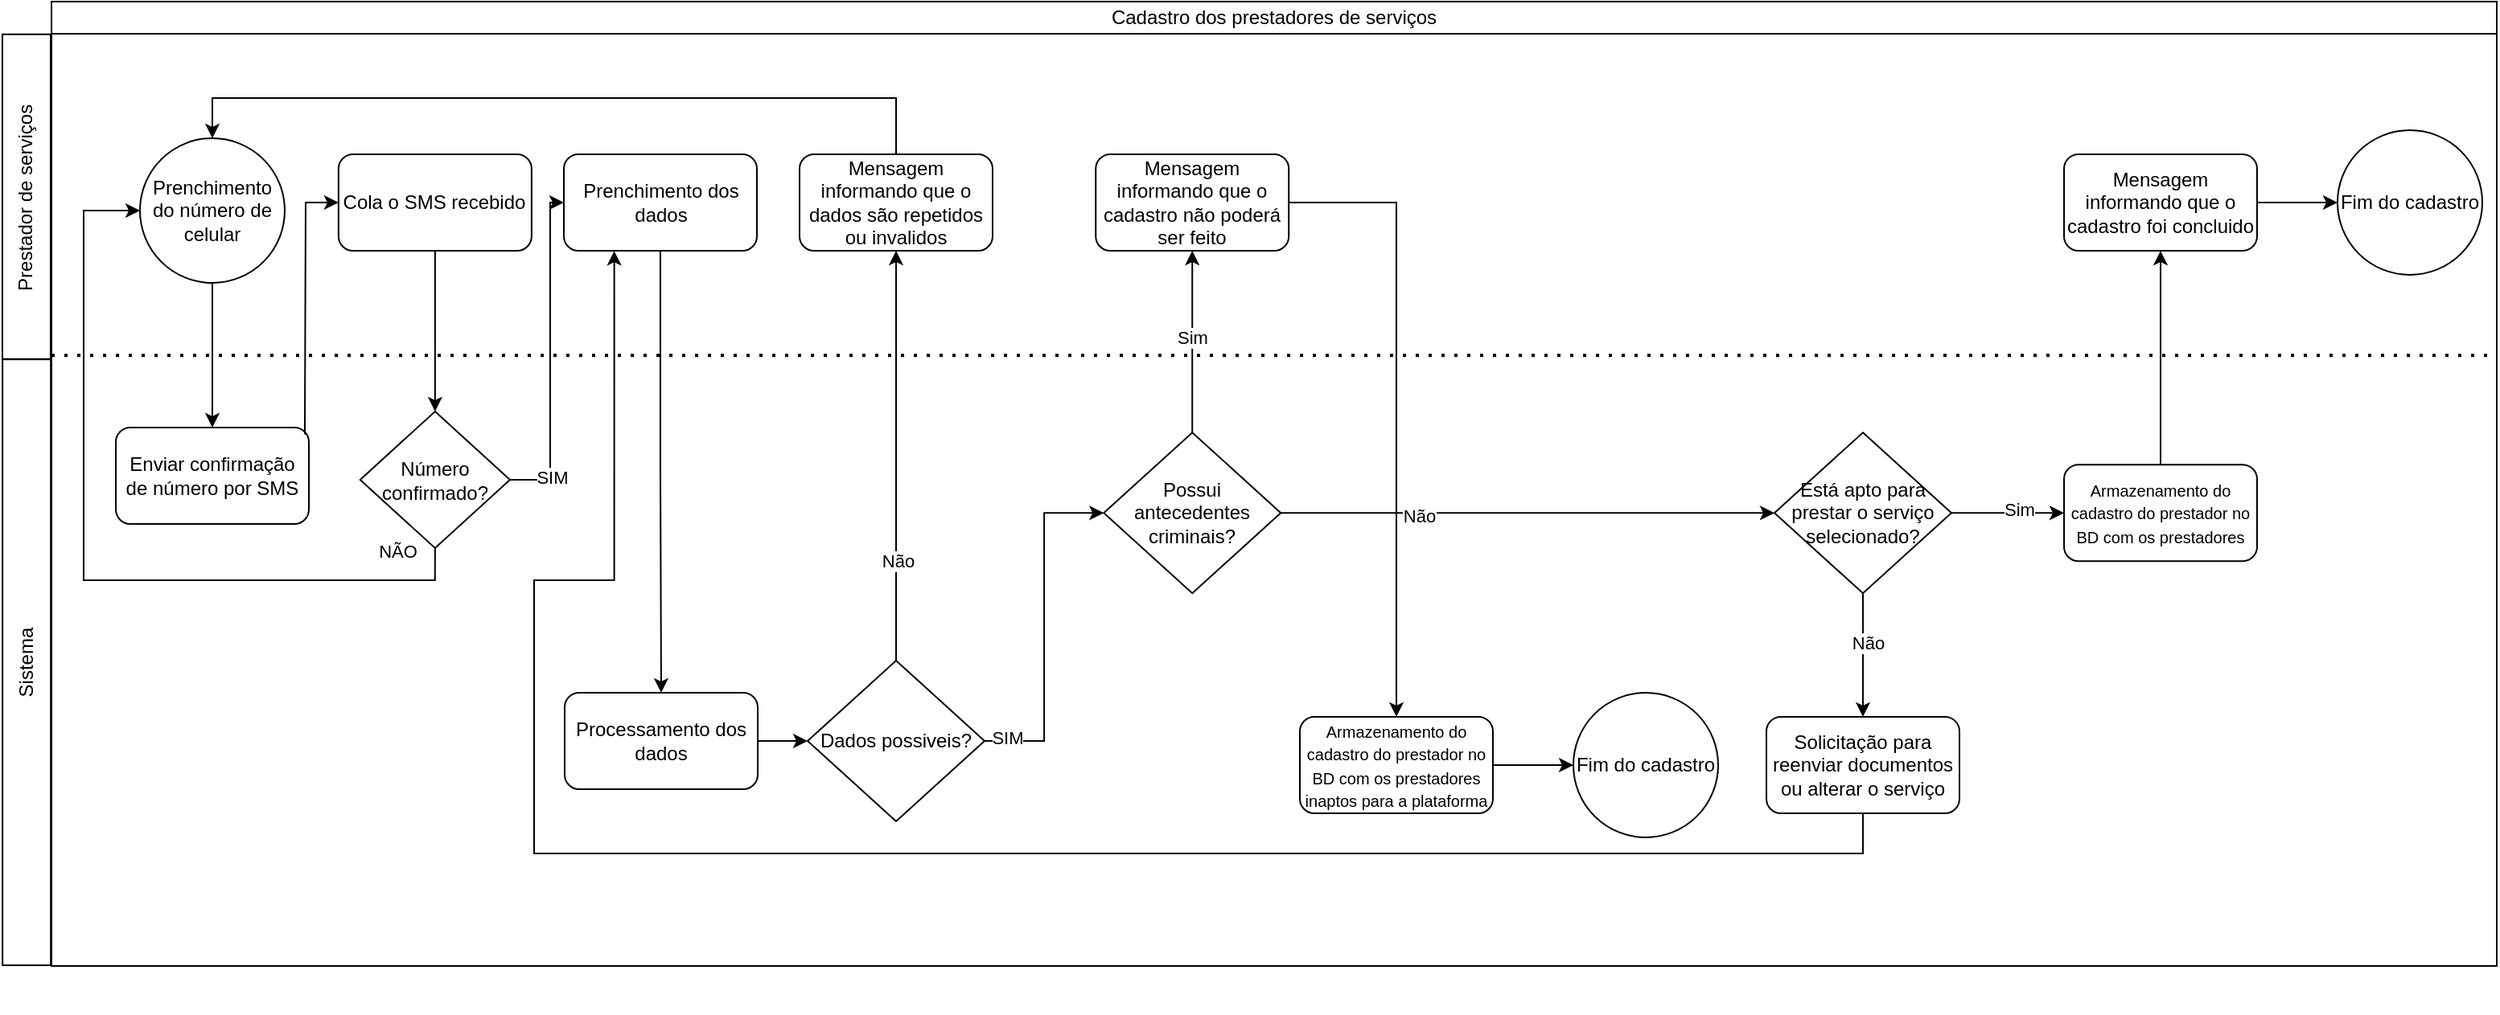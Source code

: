 <mxfile version="25.0.2">
  <diagram name="Página-1" id="Ogjw7mfiGQgQhLG7W4vd">
    <mxGraphModel dx="1687" dy="984" grid="1" gridSize="10" guides="1" tooltips="1" connect="1" arrows="1" fold="1" page="0" pageScale="1" pageWidth="827" pageHeight="1169" math="0" shadow="0">
      <root>
        <mxCell id="0" />
        <mxCell id="1" parent="0" />
        <mxCell id="NIhlScBV0QvWfO8qGJx1-2" value="Cadastro dos prestadores de serviços" style="rounded=0;whiteSpace=wrap;html=1;fillColor=none;" parent="1" vertex="1">
          <mxGeometry x="110" y="60" width="1520" height="20" as="geometry" />
        </mxCell>
        <mxCell id="NIhlScBV0QvWfO8qGJx1-3" value="" style="rounded=0;whiteSpace=wrap;html=1;fillColor=none;" parent="1" vertex="1">
          <mxGeometry x="110" y="80" width="1520" height="580" as="geometry" />
        </mxCell>
        <mxCell id="NIhlScBV0QvWfO8qGJx1-5" value="Prestador de serviços" style="rounded=0;whiteSpace=wrap;html=1;fillColor=none;rotation=-90;" parent="1" vertex="1">
          <mxGeometry x="-6.64" y="166.47" width="202.24" height="30" as="geometry" />
        </mxCell>
        <mxCell id="NIhlScBV0QvWfO8qGJx1-7" value="Sistema" style="rounded=0;whiteSpace=wrap;html=1;fillColor=none;rotation=-90;" parent="1" vertex="1">
          <mxGeometry x="-94.03" y="455.96" width="377.19" height="30" as="geometry" />
        </mxCell>
        <mxCell id="NIhlScBV0QvWfO8qGJx1-8" style="edgeStyle=orthogonalEdgeStyle;rounded=0;orthogonalLoop=1;jettySize=auto;html=1;exitX=0.5;exitY=1;exitDx=0;exitDy=0;" parent="1" edge="1">
          <mxGeometry relative="1" as="geometry">
            <mxPoint x="740.06" y="681" as="sourcePoint" />
            <mxPoint x="740" y="681" as="targetPoint" />
          </mxGeometry>
        </mxCell>
        <mxCell id="NIhlScBV0QvWfO8qGJx1-23" value="" style="edgeStyle=orthogonalEdgeStyle;rounded=0;orthogonalLoop=1;jettySize=auto;html=1;" parent="1" source="NIhlScBV0QvWfO8qGJx1-16" target="NIhlScBV0QvWfO8qGJx1-21" edge="1">
          <mxGeometry relative="1" as="geometry" />
        </mxCell>
        <mxCell id="NIhlScBV0QvWfO8qGJx1-24" value="Sim" style="edgeLabel;html=1;align=center;verticalAlign=middle;resizable=0;points=[];" parent="NIhlScBV0QvWfO8qGJx1-23" vertex="1" connectable="0">
          <mxGeometry x="0.044" relative="1" as="geometry">
            <mxPoint as="offset" />
          </mxGeometry>
        </mxCell>
        <mxCell id="NIhlScBV0QvWfO8qGJx1-31" value="" style="edgeStyle=orthogonalEdgeStyle;rounded=0;orthogonalLoop=1;jettySize=auto;html=1;" parent="1" source="NIhlScBV0QvWfO8qGJx1-16" target="NIhlScBV0QvWfO8qGJx1-30" edge="1">
          <mxGeometry relative="1" as="geometry" />
        </mxCell>
        <mxCell id="NIhlScBV0QvWfO8qGJx1-32" value="Não" style="edgeLabel;html=1;align=center;verticalAlign=middle;resizable=0;points=[];" parent="NIhlScBV0QvWfO8qGJx1-31" vertex="1" connectable="0">
          <mxGeometry x="-0.441" y="-2" relative="1" as="geometry">
            <mxPoint as="offset" />
          </mxGeometry>
        </mxCell>
        <mxCell id="NIhlScBV0QvWfO8qGJx1-16" value="Possui antecedentes criminais?" style="rhombus;whiteSpace=wrap;html=1;fillColor=none;" parent="1" vertex="1">
          <mxGeometry x="764.12" y="328.12" width="110" height="100" as="geometry" />
        </mxCell>
        <mxCell id="NIhlScBV0QvWfO8qGJx1-25" value="" style="edgeStyle=orthogonalEdgeStyle;rounded=0;orthogonalLoop=1;jettySize=auto;html=1;" parent="1" source="NIhlScBV0QvWfO8qGJx1-21" target="NIhlScBV0QvWfO8qGJx1-22" edge="1">
          <mxGeometry relative="1" as="geometry" />
        </mxCell>
        <mxCell id="NIhlScBV0QvWfO8qGJx1-21" value="Mensagem informando que o cadastro não poderá ser feito" style="rounded=1;whiteSpace=wrap;html=1;fillColor=none;" parent="1" vertex="1">
          <mxGeometry x="759.12" y="155" width="120" height="60" as="geometry" />
        </mxCell>
        <mxCell id="NIhlScBV0QvWfO8qGJx1-27" value="" style="edgeStyle=orthogonalEdgeStyle;rounded=0;orthogonalLoop=1;jettySize=auto;html=1;" parent="1" source="NIhlScBV0QvWfO8qGJx1-22" target="NIhlScBV0QvWfO8qGJx1-26" edge="1">
          <mxGeometry relative="1" as="geometry" />
        </mxCell>
        <mxCell id="NIhlScBV0QvWfO8qGJx1-22" value="&lt;font style=&quot;font-size: 10px;&quot;&gt;Armazenamento do cadastro do prestador no BD com os prestadores inaptos para a plataforma&lt;/font&gt;" style="rounded=1;whiteSpace=wrap;html=1;fillColor=none;" parent="1" vertex="1">
          <mxGeometry x="886" y="505" width="120" height="60" as="geometry" />
        </mxCell>
        <mxCell id="NIhlScBV0QvWfO8qGJx1-26" value="Fim do cadastro" style="ellipse;whiteSpace=wrap;html=1;aspect=fixed;fillColor=none;" parent="1" vertex="1">
          <mxGeometry x="1056" y="490" width="90" height="90" as="geometry" />
        </mxCell>
        <mxCell id="NIhlScBV0QvWfO8qGJx1-34" value="" style="edgeStyle=orthogonalEdgeStyle;rounded=0;orthogonalLoop=1;jettySize=auto;html=1;" parent="1" source="NIhlScBV0QvWfO8qGJx1-30" target="NIhlScBV0QvWfO8qGJx1-33" edge="1">
          <mxGeometry relative="1" as="geometry" />
        </mxCell>
        <mxCell id="NIhlScBV0QvWfO8qGJx1-36" value="Não" style="edgeLabel;html=1;align=center;verticalAlign=middle;resizable=0;points=[];" parent="NIhlScBV0QvWfO8qGJx1-34" vertex="1" connectable="0">
          <mxGeometry x="-0.192" y="3" relative="1" as="geometry">
            <mxPoint as="offset" />
          </mxGeometry>
        </mxCell>
        <mxCell id="NIhlScBV0QvWfO8qGJx1-39" value="" style="edgeStyle=orthogonalEdgeStyle;rounded=0;orthogonalLoop=1;jettySize=auto;html=1;" parent="1" source="NIhlScBV0QvWfO8qGJx1-30" edge="1">
          <mxGeometry relative="1" as="geometry">
            <mxPoint x="1361" y="378.12" as="targetPoint" />
          </mxGeometry>
        </mxCell>
        <mxCell id="NIhlScBV0QvWfO8qGJx1-44" value="Sim" style="edgeLabel;html=1;align=center;verticalAlign=middle;resizable=0;points=[];" parent="NIhlScBV0QvWfO8qGJx1-39" vertex="1" connectable="0">
          <mxGeometry x="0.207" y="3" relative="1" as="geometry">
            <mxPoint as="offset" />
          </mxGeometry>
        </mxCell>
        <mxCell id="NIhlScBV0QvWfO8qGJx1-30" value="Está apto para prestar o serviço selecionado?" style="rhombus;whiteSpace=wrap;html=1;fillColor=none;" parent="1" vertex="1">
          <mxGeometry x="1181" y="328.12" width="110" height="100" as="geometry" />
        </mxCell>
        <mxCell id="NIhlScBV0QvWfO8qGJx1-33" value="Solicitação para reenviar documentos ou alterar o serviço" style="rounded=1;whiteSpace=wrap;html=1;fillColor=none;" parent="1" vertex="1">
          <mxGeometry x="1176" y="505" width="120" height="60" as="geometry" />
        </mxCell>
        <mxCell id="NIhlScBV0QvWfO8qGJx1-46" value="" style="edgeStyle=orthogonalEdgeStyle;rounded=0;orthogonalLoop=1;jettySize=auto;html=1;" parent="1" source="NIhlScBV0QvWfO8qGJx1-40" target="NIhlScBV0QvWfO8qGJx1-45" edge="1">
          <mxGeometry relative="1" as="geometry" />
        </mxCell>
        <mxCell id="NIhlScBV0QvWfO8qGJx1-40" value="&lt;font style=&quot;font-size: 10px;&quot;&gt;Armazenamento do cadastro do prestador no BD com os prestadores&lt;/font&gt;" style="rounded=1;whiteSpace=wrap;html=1;fillColor=none;" parent="1" vertex="1">
          <mxGeometry x="1361" y="348.12" width="120" height="60" as="geometry" />
        </mxCell>
        <mxCell id="NIhlScBV0QvWfO8qGJx1-54" value="" style="edgeStyle=orthogonalEdgeStyle;rounded=0;orthogonalLoop=1;jettySize=auto;html=1;" parent="1" source="NIhlScBV0QvWfO8qGJx1-45" target="NIhlScBV0QvWfO8qGJx1-53" edge="1">
          <mxGeometry relative="1" as="geometry" />
        </mxCell>
        <mxCell id="NIhlScBV0QvWfO8qGJx1-45" value="Mensagem informando que o cadastro foi concluido" style="rounded=1;whiteSpace=wrap;html=1;fillColor=none;" parent="1" vertex="1">
          <mxGeometry x="1361" y="155" width="120" height="60" as="geometry" />
        </mxCell>
        <mxCell id="NIhlScBV0QvWfO8qGJx1-50" value="" style="endArrow=none;dashed=1;html=1;dashPattern=1 3;strokeWidth=2;rounded=0;exitX=0;exitY=0.345;exitDx=0;exitDy=0;entryX=0.999;entryY=0.345;entryDx=0;entryDy=0;entryPerimeter=0;exitPerimeter=0;" parent="1" source="NIhlScBV0QvWfO8qGJx1-3" target="NIhlScBV0QvWfO8qGJx1-3" edge="1">
          <mxGeometry width="50" height="50" relative="1" as="geometry">
            <mxPoint x="710" y="340" as="sourcePoint" />
            <mxPoint x="760" y="290" as="targetPoint" />
          </mxGeometry>
        </mxCell>
        <mxCell id="NIhlScBV0QvWfO8qGJx1-53" value="Fim do cadastro" style="ellipse;whiteSpace=wrap;html=1;aspect=fixed;fillColor=none;" parent="1" vertex="1">
          <mxGeometry x="1531" y="140.0" width="90" height="90" as="geometry" />
        </mxCell>
        <mxCell id="AjXyIFemAKqOr5RNVAfn-1" style="edgeStyle=orthogonalEdgeStyle;rounded=0;orthogonalLoop=1;jettySize=auto;html=1;exitX=1;exitY=0.5;exitDx=0;exitDy=0;entryX=0;entryY=0.5;entryDx=0;entryDy=0;" edge="1" parent="1" source="AjXyIFemAKqOr5RNVAfn-2" target="AjXyIFemAKqOr5RNVAfn-5">
          <mxGeometry relative="1" as="geometry" />
        </mxCell>
        <mxCell id="AjXyIFemAKqOr5RNVAfn-2" value="Processamento dos dados" style="rounded=1;whiteSpace=wrap;html=1;fillColor=none;" vertex="1" parent="1">
          <mxGeometry x="429" y="490" width="120" height="60" as="geometry" />
        </mxCell>
        <mxCell id="AjXyIFemAKqOr5RNVAfn-3" style="edgeStyle=orthogonalEdgeStyle;rounded=0;orthogonalLoop=1;jettySize=auto;html=1;exitX=0.5;exitY=0;exitDx=0;exitDy=0;entryX=0.5;entryY=1;entryDx=0;entryDy=0;" edge="1" parent="1" source="AjXyIFemAKqOr5RNVAfn-5" target="AjXyIFemAKqOr5RNVAfn-7">
          <mxGeometry relative="1" as="geometry" />
        </mxCell>
        <mxCell id="AjXyIFemAKqOr5RNVAfn-4" value="Não" style="edgeLabel;html=1;align=center;verticalAlign=middle;resizable=0;points=[];" vertex="1" connectable="0" parent="AjXyIFemAKqOr5RNVAfn-3">
          <mxGeometry x="-0.511" y="-1" relative="1" as="geometry">
            <mxPoint as="offset" />
          </mxGeometry>
        </mxCell>
        <mxCell id="AjXyIFemAKqOr5RNVAfn-20" style="edgeStyle=orthogonalEdgeStyle;rounded=0;orthogonalLoop=1;jettySize=auto;html=1;exitX=1;exitY=0.5;exitDx=0;exitDy=0;entryX=0;entryY=0.5;entryDx=0;entryDy=0;" edge="1" parent="1" source="AjXyIFemAKqOr5RNVAfn-5" target="NIhlScBV0QvWfO8qGJx1-16">
          <mxGeometry relative="1" as="geometry" />
        </mxCell>
        <mxCell id="AjXyIFemAKqOr5RNVAfn-21" value="SIM" style="edgeLabel;html=1;align=center;verticalAlign=middle;resizable=0;points=[];" vertex="1" connectable="0" parent="AjXyIFemAKqOr5RNVAfn-20">
          <mxGeometry x="-0.874" y="2" relative="1" as="geometry">
            <mxPoint as="offset" />
          </mxGeometry>
        </mxCell>
        <mxCell id="AjXyIFemAKqOr5RNVAfn-5" value="Dados possiveis?" style="rhombus;whiteSpace=wrap;html=1;fillColor=none;" vertex="1" parent="1">
          <mxGeometry x="580" y="470" width="110" height="100" as="geometry" />
        </mxCell>
        <mxCell id="AjXyIFemAKqOr5RNVAfn-6" style="edgeStyle=orthogonalEdgeStyle;rounded=0;orthogonalLoop=1;jettySize=auto;html=1;exitX=0.5;exitY=0;exitDx=0;exitDy=0;entryX=0.5;entryY=0;entryDx=0;entryDy=0;" edge="1" parent="1" source="AjXyIFemAKqOr5RNVAfn-7" target="AjXyIFemAKqOr5RNVAfn-11">
          <mxGeometry relative="1" as="geometry">
            <Array as="points">
              <mxPoint x="635" y="120" />
              <mxPoint x="210" y="120" />
            </Array>
          </mxGeometry>
        </mxCell>
        <mxCell id="AjXyIFemAKqOr5RNVAfn-7" value="Mensagem informando que o dados são repetidos ou invalidos" style="rounded=1;whiteSpace=wrap;html=1;fillColor=none;" vertex="1" parent="1">
          <mxGeometry x="575" y="155" width="120" height="60" as="geometry" />
        </mxCell>
        <mxCell id="AjXyIFemAKqOr5RNVAfn-8" style="edgeStyle=orthogonalEdgeStyle;rounded=0;orthogonalLoop=1;jettySize=auto;html=1;exitX=0.5;exitY=1;exitDx=0;exitDy=0;entryX=0.5;entryY=0;entryDx=0;entryDy=0;" edge="1" parent="1" source="AjXyIFemAKqOr5RNVAfn-9" target="AjXyIFemAKqOr5RNVAfn-2">
          <mxGeometry relative="1" as="geometry" />
        </mxCell>
        <mxCell id="AjXyIFemAKqOr5RNVAfn-9" value="Prenchimento dos dados" style="rounded=1;whiteSpace=wrap;html=1;fillColor=none;" vertex="1" parent="1">
          <mxGeometry x="428.5" y="155" width="120" height="60" as="geometry" />
        </mxCell>
        <mxCell id="AjXyIFemAKqOr5RNVAfn-10" style="edgeStyle=orthogonalEdgeStyle;rounded=0;orthogonalLoop=1;jettySize=auto;html=1;exitX=0.5;exitY=1;exitDx=0;exitDy=0;entryX=0.5;entryY=0;entryDx=0;entryDy=0;" edge="1" parent="1" source="AjXyIFemAKqOr5RNVAfn-11" target="AjXyIFemAKqOr5RNVAfn-13">
          <mxGeometry relative="1" as="geometry" />
        </mxCell>
        <mxCell id="AjXyIFemAKqOr5RNVAfn-11" value="Prenchimento do número de celular" style="ellipse;whiteSpace=wrap;html=1;aspect=fixed;fillColor=none;" vertex="1" parent="1">
          <mxGeometry x="165" y="145" width="90" height="90" as="geometry" />
        </mxCell>
        <mxCell id="AjXyIFemAKqOr5RNVAfn-12" style="edgeStyle=orthogonalEdgeStyle;rounded=0;orthogonalLoop=1;jettySize=auto;html=1;exitX=0.979;exitY=0.07;exitDx=0;exitDy=0;entryX=0;entryY=0.5;entryDx=0;entryDy=0;exitPerimeter=0;" edge="1" parent="1" source="AjXyIFemAKqOr5RNVAfn-13" target="AjXyIFemAKqOr5RNVAfn-19">
          <mxGeometry relative="1" as="geometry">
            <Array as="points">
              <mxPoint x="268" y="325" />
              <mxPoint x="268" y="325" />
              <mxPoint x="268" y="185" />
            </Array>
          </mxGeometry>
        </mxCell>
        <mxCell id="AjXyIFemAKqOr5RNVAfn-13" value="Enviar confirmação de número por SMS" style="rounded=1;whiteSpace=wrap;html=1;fillColor=none;" vertex="1" parent="1">
          <mxGeometry x="150" y="325" width="120" height="60" as="geometry" />
        </mxCell>
        <mxCell id="AjXyIFemAKqOr5RNVAfn-14" style="edgeStyle=orthogonalEdgeStyle;rounded=0;orthogonalLoop=1;jettySize=auto;html=1;exitX=1;exitY=0.5;exitDx=0;exitDy=0;entryX=0;entryY=0.5;entryDx=0;entryDy=0;" edge="1" parent="1" source="AjXyIFemAKqOr5RNVAfn-17" target="AjXyIFemAKqOr5RNVAfn-9">
          <mxGeometry relative="1" as="geometry">
            <Array as="points">
              <mxPoint x="420" y="357" />
              <mxPoint x="420" y="185" />
            </Array>
          </mxGeometry>
        </mxCell>
        <mxCell id="AjXyIFemAKqOr5RNVAfn-15" value="SIM" style="edgeLabel;html=1;align=center;verticalAlign=middle;resizable=0;points=[];" vertex="1" connectable="0" parent="AjXyIFemAKqOr5RNVAfn-14">
          <mxGeometry x="-0.74" y="-1" relative="1" as="geometry">
            <mxPoint as="offset" />
          </mxGeometry>
        </mxCell>
        <mxCell id="AjXyIFemAKqOr5RNVAfn-16" value="NÃO" style="edgeLabel;html=1;align=center;verticalAlign=middle;resizable=0;points=[];" vertex="1" connectable="0" parent="1">
          <mxGeometry x="324.515" y="401.874" as="geometry" />
        </mxCell>
        <mxCell id="AjXyIFemAKqOr5RNVAfn-23" style="edgeStyle=orthogonalEdgeStyle;rounded=0;orthogonalLoop=1;jettySize=auto;html=1;exitX=0.5;exitY=1;exitDx=0;exitDy=0;entryX=0;entryY=0.5;entryDx=0;entryDy=0;" edge="1" parent="1" source="AjXyIFemAKqOr5RNVAfn-17" target="AjXyIFemAKqOr5RNVAfn-11">
          <mxGeometry relative="1" as="geometry">
            <Array as="points">
              <mxPoint x="348" y="420" />
              <mxPoint x="130" y="420" />
              <mxPoint x="130" y="190" />
            </Array>
          </mxGeometry>
        </mxCell>
        <mxCell id="AjXyIFemAKqOr5RNVAfn-17" value="Número confirmado?" style="rhombus;whiteSpace=wrap;html=1;fillColor=none;" vertex="1" parent="1">
          <mxGeometry x="301.88" y="315" width="93.12" height="85" as="geometry" />
        </mxCell>
        <mxCell id="AjXyIFemAKqOr5RNVAfn-18" style="edgeStyle=orthogonalEdgeStyle;rounded=0;orthogonalLoop=1;jettySize=auto;html=1;exitX=0.5;exitY=1;exitDx=0;exitDy=0;entryX=0.5;entryY=0;entryDx=0;entryDy=0;" edge="1" parent="1" source="AjXyIFemAKqOr5RNVAfn-19" target="AjXyIFemAKqOr5RNVAfn-17">
          <mxGeometry relative="1" as="geometry" />
        </mxCell>
        <mxCell id="AjXyIFemAKqOr5RNVAfn-19" value="Cola o SMS recebido" style="rounded=1;whiteSpace=wrap;html=1;fillColor=none;" vertex="1" parent="1">
          <mxGeometry x="288.44" y="155" width="120" height="60" as="geometry" />
        </mxCell>
        <mxCell id="AjXyIFemAKqOr5RNVAfn-22" style="edgeStyle=orthogonalEdgeStyle;rounded=0;orthogonalLoop=1;jettySize=auto;html=1;exitX=0.5;exitY=1;exitDx=0;exitDy=0;entryX=0.261;entryY=1.003;entryDx=0;entryDy=0;entryPerimeter=0;" edge="1" parent="1" source="NIhlScBV0QvWfO8qGJx1-33" target="AjXyIFemAKqOr5RNVAfn-9">
          <mxGeometry relative="1" as="geometry">
            <mxPoint x="460" y="220" as="targetPoint" />
            <Array as="points">
              <mxPoint x="1236" y="590" />
              <mxPoint x="410" y="590" />
              <mxPoint x="410" y="420" />
              <mxPoint x="460" y="420" />
            </Array>
          </mxGeometry>
        </mxCell>
      </root>
    </mxGraphModel>
  </diagram>
</mxfile>
